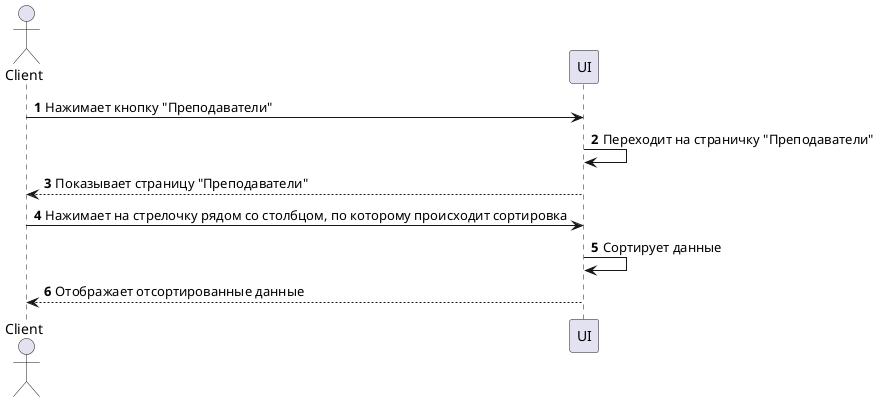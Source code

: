 @startuml Сортировка    
    autonumber

    actor Client
    
    participant UI

    Client -> UI: Нажимает кнопку "Преподаватели"
    UI -> UI: Переходит на страничку "Преподаватели"
    Client <-- UI: Показывает страницу "Преподаватели"

    Client -> UI: Нажимает на стрелочку рядом со столбцом, по которому происходит сортировка
    UI -> UI: Сортирует данные
    Client <-- UI: Отображает отсортированные данные

@enduml
